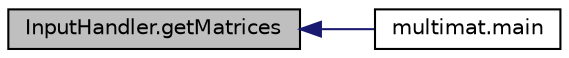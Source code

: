 digraph G
{
  edge [fontname="Helvetica",fontsize="10",labelfontname="Helvetica",labelfontsize="10"];
  node [fontname="Helvetica",fontsize="10",shape=record];
  rankdir="LR";
  Node1 [label="InputHandler.getMatrices",height=0.2,width=0.4,color="black", fillcolor="grey75", style="filled" fontcolor="black"];
  Node1 -> Node2 [dir="back",color="midnightblue",fontsize="10",style="solid"];
  Node2 [label="multimat.main",height=0.2,width=0.4,color="black", fillcolor="white", style="filled",URL="$dd/dc8/classmultimat.html#a0eae78cf845720d17410c4f2389b7401"];
}
